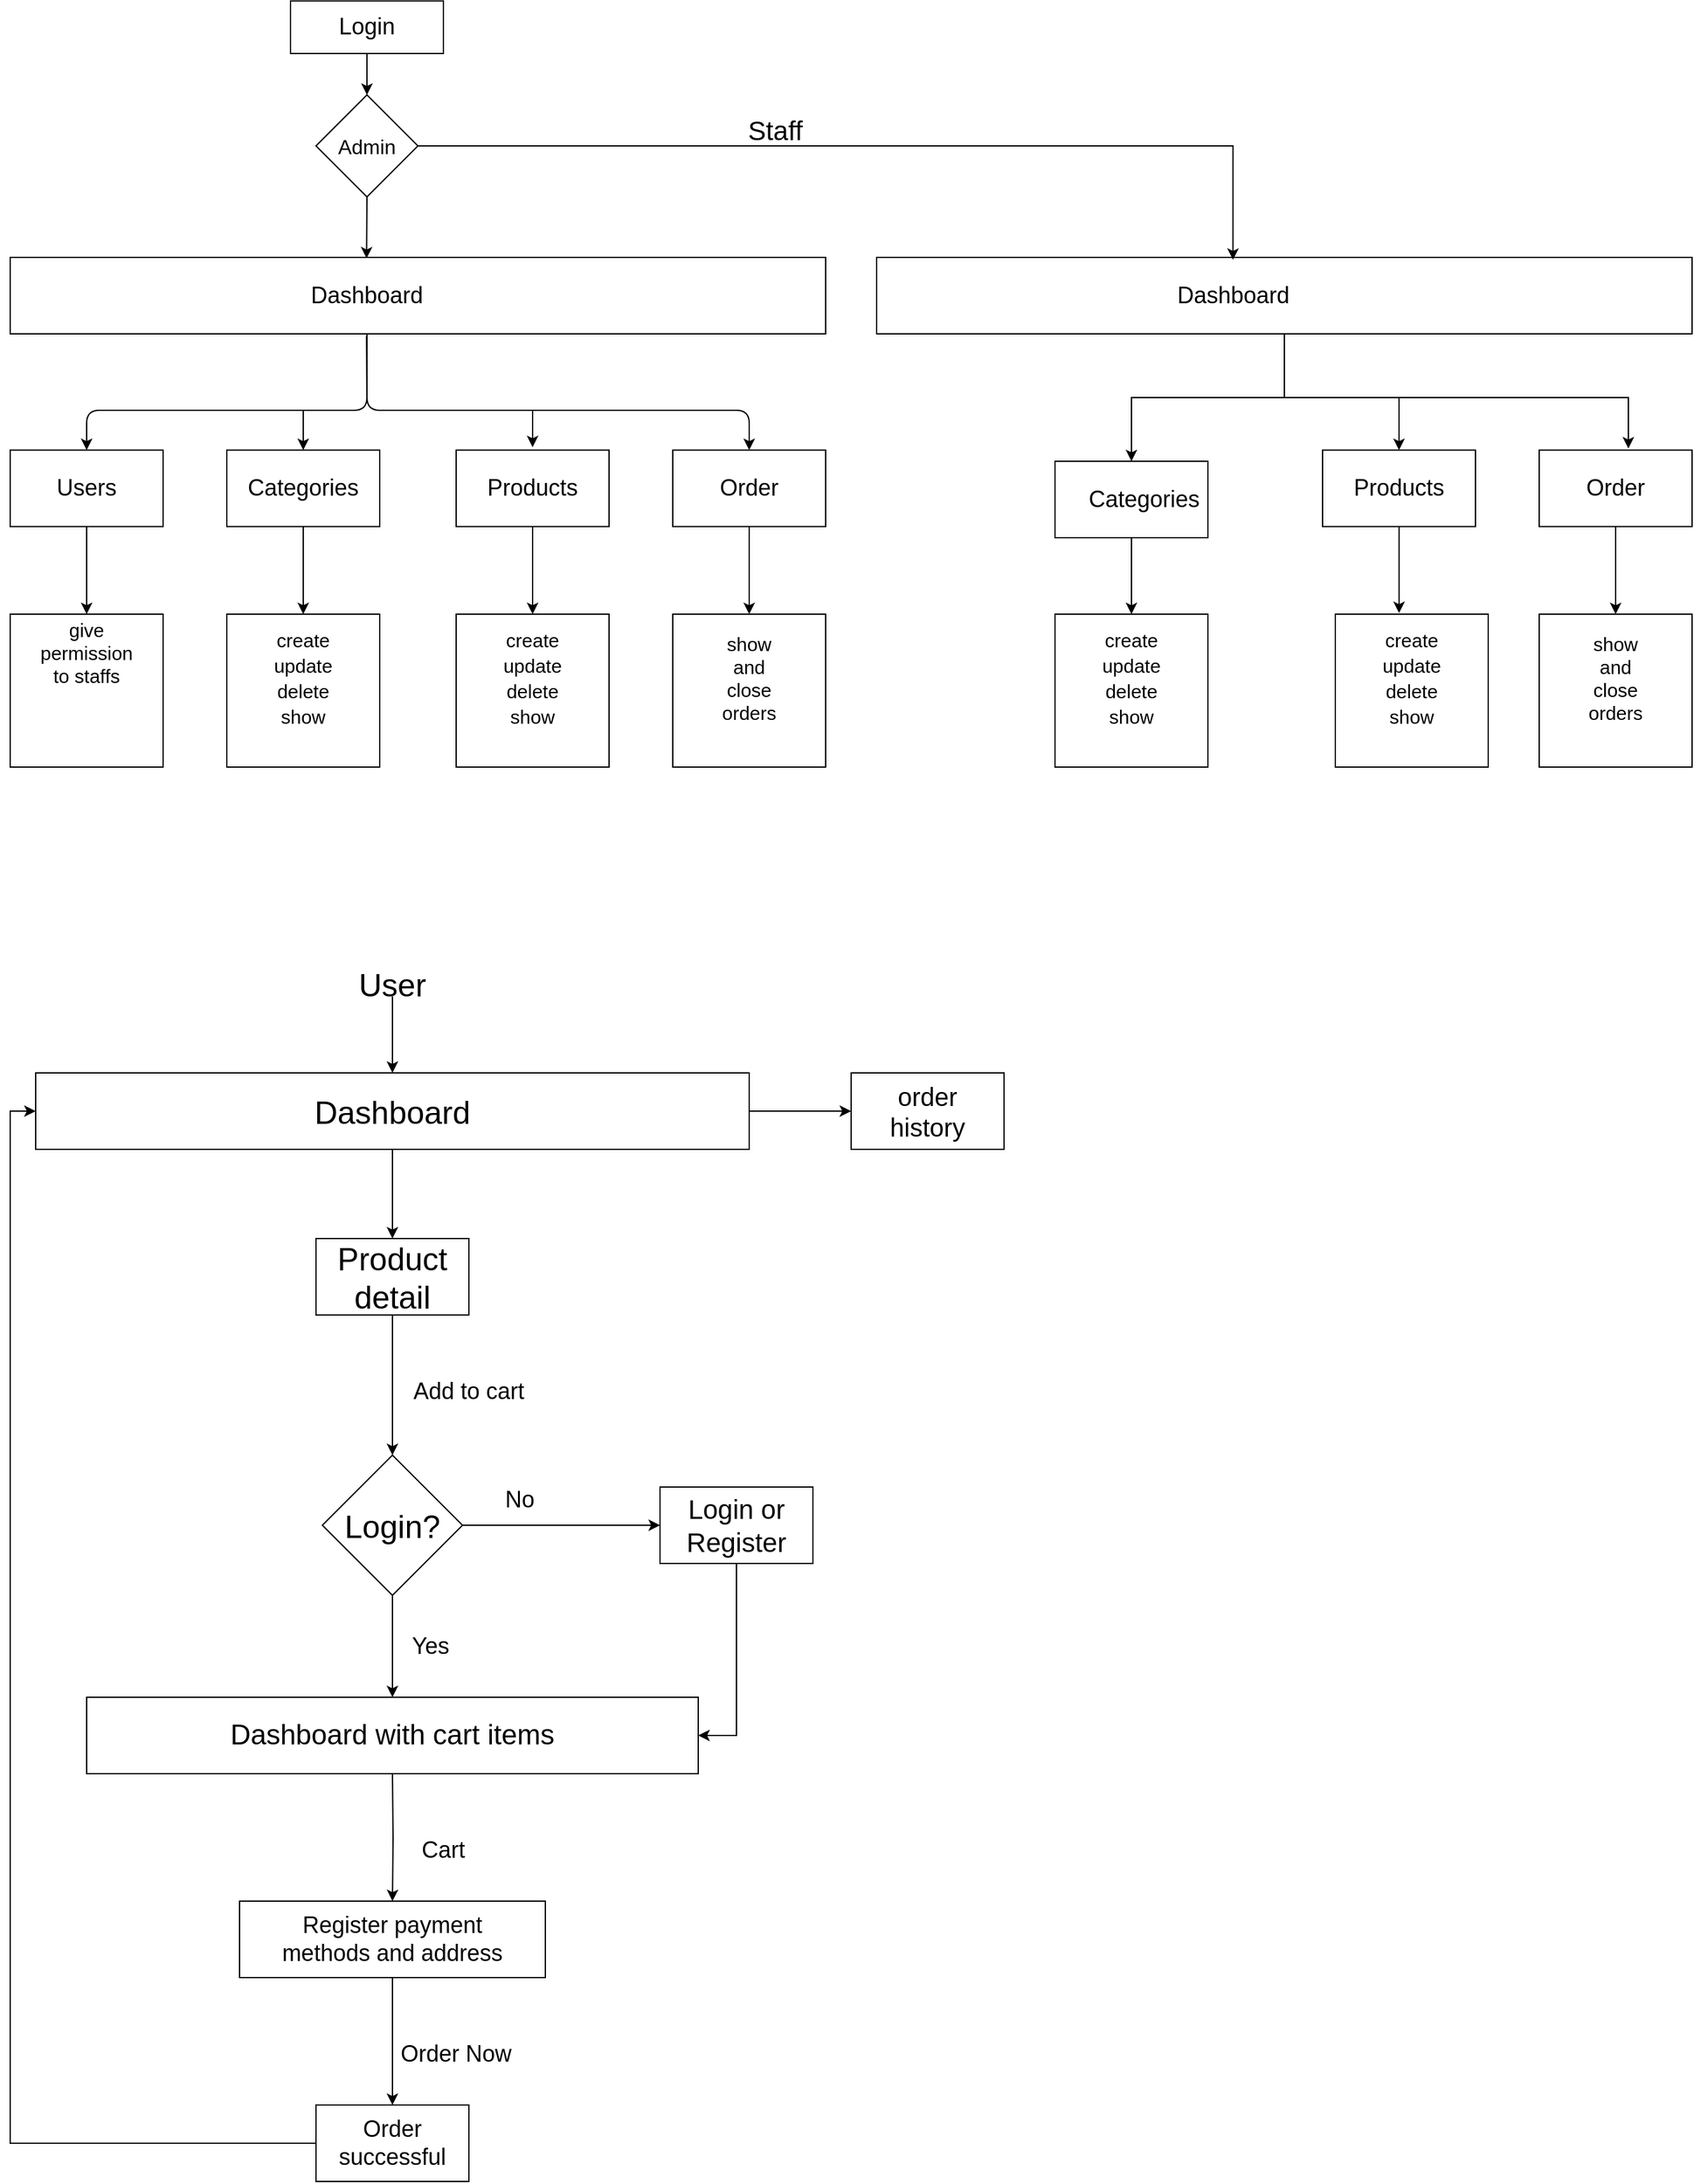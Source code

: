 <mxfile version="14.9.5" type="device"><diagram id="zIMoVV5JrVnFvczDF0hw" name="Page-1"><mxGraphModel dx="2093" dy="1966" grid="1" gridSize="10" guides="1" tooltips="1" connect="1" arrows="1" fold="1" page="1" pageScale="1" pageWidth="850" pageHeight="1100" math="0" shadow="0"><root><mxCell id="0"/><mxCell id="1" parent="0"/><mxCell id="qDnt-OBBXhF6TU4xhtZI-51" value="" style="group" parent="1" vertex="1" connectable="0"><mxGeometry x="1440" y="112.5" width="80" height="80" as="geometry"/></mxCell><mxCell id="qDnt-OBBXhF6TU4xhtZI-42" value="" style="rhombus;whiteSpace=wrap;html=1;" parent="qDnt-OBBXhF6TU4xhtZI-51" vertex="1"><mxGeometry width="80" height="80" as="geometry"/></mxCell><mxCell id="qDnt-OBBXhF6TU4xhtZI-48" value="&lt;font style=&quot;font-size: 16px&quot;&gt;Admin&lt;/font&gt;" style="text;html=1;strokeColor=none;fillColor=none;align=center;verticalAlign=middle;whiteSpace=wrap;rounded=0;" parent="qDnt-OBBXhF6TU4xhtZI-51" vertex="1"><mxGeometry x="20" y="30" width="40" height="20" as="geometry"/></mxCell><mxCell id="qDnt-OBBXhF6TU4xhtZI-54" value="" style="group;container=1;" parent="1" vertex="1" connectable="0"><mxGeometry x="1420" y="38.75" width="120" height="41.25" as="geometry"/></mxCell><mxCell id="qDnt-OBBXhF6TU4xhtZI-40" value="" style="rounded=0;whiteSpace=wrap;html=1;" parent="qDnt-OBBXhF6TU4xhtZI-54" vertex="1"><mxGeometry width="120" height="41.25" as="geometry"/></mxCell><mxCell id="qDnt-OBBXhF6TU4xhtZI-49" value="&lt;font style=&quot;font-size: 18px&quot;&gt;Login&lt;/font&gt;" style="text;html=1;strokeColor=none;fillColor=none;align=center;verticalAlign=middle;whiteSpace=wrap;rounded=0;" parent="qDnt-OBBXhF6TU4xhtZI-54" vertex="1"><mxGeometry x="40" y="10.63" width="40" height="20" as="geometry"/></mxCell><mxCell id="qDnt-OBBXhF6TU4xhtZI-59" value="" style="endArrow=classic;html=1;entryX=0.5;entryY=0;entryDx=0;entryDy=0;exitX=0.5;exitY=1;exitDx=0;exitDy=0;" parent="1" source="qDnt-OBBXhF6TU4xhtZI-40" target="qDnt-OBBXhF6TU4xhtZI-42" edge="1"><mxGeometry width="50" height="50" relative="1" as="geometry"><mxPoint x="1600" y="450" as="sourcePoint"/><mxPoint x="1650" y="400" as="targetPoint"/></mxGeometry></mxCell><mxCell id="qDnt-OBBXhF6TU4xhtZI-60" value="" style="endArrow=classic;html=1;entryX=0.437;entryY=0.013;entryDx=0;entryDy=0;entryPerimeter=0;exitX=0.5;exitY=1;exitDx=0;exitDy=0;" parent="1" source="qDnt-OBBXhF6TU4xhtZI-42" target="qDnt-OBBXhF6TU4xhtZI-43" edge="1"><mxGeometry width="50" height="50" relative="1" as="geometry"><mxPoint x="1600" y="450" as="sourcePoint"/><mxPoint x="1650" y="400" as="targetPoint"/></mxGeometry></mxCell><mxCell id="qDnt-OBBXhF6TU4xhtZI-66" value="" style="group" parent="1" vertex="1" connectable="0"><mxGeometry x="1200" y="240" width="640" height="211.25" as="geometry"/></mxCell><mxCell id="qDnt-OBBXhF6TU4xhtZI-43" value="" style="rounded=0;whiteSpace=wrap;html=1;" parent="qDnt-OBBXhF6TU4xhtZI-66" vertex="1"><mxGeometry width="640" height="60" as="geometry"/></mxCell><mxCell id="qDnt-OBBXhF6TU4xhtZI-44" value="" style="rounded=0;whiteSpace=wrap;html=1;" parent="qDnt-OBBXhF6TU4xhtZI-66" vertex="1"><mxGeometry y="151.25" width="120" height="60" as="geometry"/></mxCell><mxCell id="qDnt-OBBXhF6TU4xhtZI-45" value="" style="rounded=0;whiteSpace=wrap;html=1;" parent="qDnt-OBBXhF6TU4xhtZI-66" vertex="1"><mxGeometry x="170" y="151.25" width="120" height="60" as="geometry"/></mxCell><mxCell id="qDnt-OBBXhF6TU4xhtZI-46" value="" style="rounded=0;whiteSpace=wrap;html=1;" parent="qDnt-OBBXhF6TU4xhtZI-66" vertex="1"><mxGeometry x="350" y="151.25" width="120" height="60" as="geometry"/></mxCell><mxCell id="qDnt-OBBXhF6TU4xhtZI-47" value="" style="rounded=0;whiteSpace=wrap;html=1;" parent="qDnt-OBBXhF6TU4xhtZI-66" vertex="1"><mxGeometry x="520" y="151.25" width="120" height="60" as="geometry"/></mxCell><mxCell id="qDnt-OBBXhF6TU4xhtZI-50" value="&lt;font style=&quot;font-size: 18px&quot;&gt;Dashboard&lt;/font&gt;" style="text;html=1;strokeColor=none;fillColor=none;align=center;verticalAlign=middle;whiteSpace=wrap;rounded=0;" parent="qDnt-OBBXhF6TU4xhtZI-66" vertex="1"><mxGeometry x="260" y="20" width="40" height="20" as="geometry"/></mxCell><mxCell id="qDnt-OBBXhF6TU4xhtZI-55" value="&lt;font style=&quot;font-size: 18px&quot;&gt;Users&lt;/font&gt;" style="text;html=1;strokeColor=none;fillColor=none;align=center;verticalAlign=middle;whiteSpace=wrap;rounded=0;" parent="qDnt-OBBXhF6TU4xhtZI-66" vertex="1"><mxGeometry x="40" y="171.25" width="40" height="20" as="geometry"/></mxCell><mxCell id="qDnt-OBBXhF6TU4xhtZI-56" value="&lt;font style=&quot;font-size: 18px&quot;&gt;Categories&lt;/font&gt;" style="text;html=1;strokeColor=none;fillColor=none;align=center;verticalAlign=middle;whiteSpace=wrap;rounded=0;" parent="qDnt-OBBXhF6TU4xhtZI-66" vertex="1"><mxGeometry x="210" y="171.25" width="40" height="20" as="geometry"/></mxCell><mxCell id="qDnt-OBBXhF6TU4xhtZI-57" value="&lt;font style=&quot;font-size: 18px&quot;&gt;Products&lt;/font&gt;" style="text;html=1;strokeColor=none;fillColor=none;align=center;verticalAlign=middle;whiteSpace=wrap;rounded=0;" parent="qDnt-OBBXhF6TU4xhtZI-66" vertex="1"><mxGeometry x="390" y="171.25" width="40" height="20" as="geometry"/></mxCell><mxCell id="qDnt-OBBXhF6TU4xhtZI-58" value="&lt;font style=&quot;font-size: 18px&quot;&gt;Order&lt;/font&gt;" style="text;html=1;strokeColor=none;fillColor=none;align=center;verticalAlign=middle;whiteSpace=wrap;rounded=0;" parent="qDnt-OBBXhF6TU4xhtZI-66" vertex="1"><mxGeometry x="560" y="171.25" width="40" height="20" as="geometry"/></mxCell><mxCell id="qDnt-OBBXhF6TU4xhtZI-61" value="" style="endArrow=classic;html=1;entryX=0.5;entryY=0;entryDx=0;entryDy=0;exitX=0.437;exitY=1.032;exitDx=0;exitDy=0;exitPerimeter=0;" parent="qDnt-OBBXhF6TU4xhtZI-66" source="qDnt-OBBXhF6TU4xhtZI-43" target="qDnt-OBBXhF6TU4xhtZI-44" edge="1"><mxGeometry width="50" height="50" relative="1" as="geometry"><mxPoint x="60" y="120" as="sourcePoint"/><mxPoint x="140" y="330" as="targetPoint"/><Array as="points"><mxPoint x="280" y="120"/><mxPoint x="60" y="120"/></Array></mxGeometry></mxCell><mxCell id="qDnt-OBBXhF6TU4xhtZI-62" value="" style="endArrow=classic;html=1;entryX=0.5;entryY=0;entryDx=0;entryDy=0;" parent="qDnt-OBBXhF6TU4xhtZI-66" target="qDnt-OBBXhF6TU4xhtZI-47" edge="1"><mxGeometry width="50" height="50" relative="1" as="geometry"><mxPoint x="280" y="60" as="sourcePoint"/><mxPoint x="590" y="100" as="targetPoint"/><Array as="points"><mxPoint x="280" y="120"/><mxPoint x="580" y="120"/></Array></mxGeometry></mxCell><mxCell id="qDnt-OBBXhF6TU4xhtZI-63" value="" style="endArrow=classic;html=1;entryX=0.5;entryY=0;entryDx=0;entryDy=0;" parent="qDnt-OBBXhF6TU4xhtZI-66" target="qDnt-OBBXhF6TU4xhtZI-45" edge="1"><mxGeometry width="50" height="50" relative="1" as="geometry"><mxPoint x="230" y="120" as="sourcePoint"/><mxPoint x="450" y="160" as="targetPoint"/></mxGeometry></mxCell><mxCell id="qDnt-OBBXhF6TU4xhtZI-64" value="" style="endArrow=classic;html=1;" parent="qDnt-OBBXhF6TU4xhtZI-66" edge="1"><mxGeometry width="50" height="50" relative="1" as="geometry"><mxPoint x="410" y="120" as="sourcePoint"/><mxPoint x="410" y="149" as="targetPoint"/></mxGeometry></mxCell><mxCell id="qDnt-OBBXhF6TU4xhtZI-67" value="" style="group" parent="1" vertex="1" connectable="0"><mxGeometry x="1880" y="240" width="640" height="211.25" as="geometry"/></mxCell><mxCell id="qDnt-OBBXhF6TU4xhtZI-89" style="edgeStyle=orthogonalEdgeStyle;rounded=0;orthogonalLoop=1;jettySize=auto;html=1;entryX=0.5;entryY=0;entryDx=0;entryDy=0;" parent="qDnt-OBBXhF6TU4xhtZI-67" source="qDnt-OBBXhF6TU4xhtZI-68" target="qDnt-OBBXhF6TU4xhtZI-71" edge="1"><mxGeometry relative="1" as="geometry"><Array as="points"><mxPoint x="320" y="110"/><mxPoint x="410" y="110"/></Array></mxGeometry></mxCell><mxCell id="qDnt-OBBXhF6TU4xhtZI-68" value="" style="rounded=0;whiteSpace=wrap;html=1;" parent="qDnt-OBBXhF6TU4xhtZI-67" vertex="1"><mxGeometry width="640" height="60" as="geometry"/></mxCell><mxCell id="qDnt-OBBXhF6TU4xhtZI-70" value="" style="rounded=0;whiteSpace=wrap;html=1;" parent="qDnt-OBBXhF6TU4xhtZI-67" vertex="1"><mxGeometry x="140" y="160" width="120" height="60" as="geometry"/></mxCell><mxCell id="qDnt-OBBXhF6TU4xhtZI-71" value="" style="rounded=0;whiteSpace=wrap;html=1;" parent="qDnt-OBBXhF6TU4xhtZI-67" vertex="1"><mxGeometry x="350" y="151.25" width="120" height="60" as="geometry"/></mxCell><mxCell id="qDnt-OBBXhF6TU4xhtZI-72" value="" style="rounded=0;whiteSpace=wrap;html=1;" parent="qDnt-OBBXhF6TU4xhtZI-67" vertex="1"><mxGeometry x="520" y="151.25" width="120" height="60" as="geometry"/></mxCell><mxCell id="qDnt-OBBXhF6TU4xhtZI-73" value="&lt;font style=&quot;font-size: 18px&quot;&gt;Dashboard&lt;/font&gt;" style="text;html=1;strokeColor=none;fillColor=none;align=center;verticalAlign=middle;whiteSpace=wrap;rounded=0;" parent="qDnt-OBBXhF6TU4xhtZI-67" vertex="1"><mxGeometry x="260" y="20" width="40" height="20" as="geometry"/></mxCell><mxCell id="qDnt-OBBXhF6TU4xhtZI-75" value="&lt;font style=&quot;font-size: 18px&quot;&gt;Categories&lt;/font&gt;" style="text;html=1;strokeColor=none;fillColor=none;align=center;verticalAlign=middle;whiteSpace=wrap;rounded=0;" parent="qDnt-OBBXhF6TU4xhtZI-67" vertex="1"><mxGeometry x="190" y="180" width="40" height="20" as="geometry"/></mxCell><mxCell id="qDnt-OBBXhF6TU4xhtZI-76" value="&lt;font style=&quot;font-size: 18px&quot;&gt;Products&lt;/font&gt;" style="text;html=1;strokeColor=none;fillColor=none;align=center;verticalAlign=middle;whiteSpace=wrap;rounded=0;" parent="qDnt-OBBXhF6TU4xhtZI-67" vertex="1"><mxGeometry x="390" y="171.25" width="40" height="20" as="geometry"/></mxCell><mxCell id="qDnt-OBBXhF6TU4xhtZI-77" value="&lt;font style=&quot;font-size: 18px&quot;&gt;Order&lt;/font&gt;" style="text;html=1;strokeColor=none;fillColor=none;align=center;verticalAlign=middle;whiteSpace=wrap;rounded=0;" parent="qDnt-OBBXhF6TU4xhtZI-67" vertex="1"><mxGeometry x="560" y="171.25" width="40" height="20" as="geometry"/></mxCell><mxCell id="qDnt-OBBXhF6TU4xhtZI-87" style="edgeStyle=orthogonalEdgeStyle;rounded=0;orthogonalLoop=1;jettySize=auto;html=1;" parent="qDnt-OBBXhF6TU4xhtZI-67" source="qDnt-OBBXhF6TU4xhtZI-68" target="qDnt-OBBXhF6TU4xhtZI-70" edge="1"><mxGeometry relative="1" as="geometry"><mxPoint x="60" y="150" as="targetPoint"/><Array as="points"><mxPoint x="320" y="110"/><mxPoint x="200" y="110"/></Array></mxGeometry></mxCell><mxCell id="qDnt-OBBXhF6TU4xhtZI-82" style="edgeStyle=orthogonalEdgeStyle;rounded=0;orthogonalLoop=1;jettySize=auto;html=1;entryX=0.437;entryY=0.032;entryDx=0;entryDy=0;entryPerimeter=0;" parent="1" source="qDnt-OBBXhF6TU4xhtZI-42" target="qDnt-OBBXhF6TU4xhtZI-68" edge="1"><mxGeometry relative="1" as="geometry"><mxPoint x="2220" y="152.5" as="targetPoint"/></mxGeometry></mxCell><mxCell id="qDnt-OBBXhF6TU4xhtZI-88" style="edgeStyle=orthogonalEdgeStyle;rounded=0;orthogonalLoop=1;jettySize=auto;html=1;" parent="1" source="qDnt-OBBXhF6TU4xhtZI-68" edge="1"><mxGeometry relative="1" as="geometry"><mxPoint x="2470" y="390" as="targetPoint"/><Array as="points"><mxPoint x="2200" y="350"/><mxPoint x="2470" y="350"/></Array></mxGeometry></mxCell><mxCell id="qDnt-OBBXhF6TU4xhtZI-91" value="&lt;font style=&quot;font-size: 21px&quot;&gt;Staff&lt;/font&gt;" style="text;html=1;align=center;verticalAlign=middle;resizable=0;points=[];autosize=1;strokeColor=none;" parent="1" vertex="1"><mxGeometry x="1770" y="130" width="60" height="20" as="geometry"/></mxCell><mxCell id="qDnt-OBBXhF6TU4xhtZI-113" value="" style="group" parent="1" vertex="1" connectable="0"><mxGeometry x="1370" y="520" width="120" height="120" as="geometry"/></mxCell><mxCell id="qDnt-OBBXhF6TU4xhtZI-108" value="" style="whiteSpace=wrap;html=1;aspect=fixed;" parent="qDnt-OBBXhF6TU4xhtZI-113" vertex="1"><mxGeometry width="120" height="120" as="geometry"/></mxCell><mxCell id="qDnt-OBBXhF6TU4xhtZI-109" value="&lt;font style=&quot;font-size: 15px&quot;&gt;create&lt;/font&gt;" style="text;html=1;strokeColor=none;fillColor=none;align=center;verticalAlign=middle;whiteSpace=wrap;rounded=0;" parent="qDnt-OBBXhF6TU4xhtZI-113" vertex="1"><mxGeometry x="40" y="10" width="40" height="20" as="geometry"/></mxCell><mxCell id="qDnt-OBBXhF6TU4xhtZI-110" value="&lt;font style=&quot;font-size: 15px&quot;&gt;update&lt;/font&gt;" style="text;html=1;strokeColor=none;fillColor=none;align=center;verticalAlign=middle;whiteSpace=wrap;rounded=0;" parent="qDnt-OBBXhF6TU4xhtZI-113" vertex="1"><mxGeometry x="40" y="30" width="40" height="20" as="geometry"/></mxCell><mxCell id="qDnt-OBBXhF6TU4xhtZI-111" value="&lt;font style=&quot;font-size: 15px&quot;&gt;delete&lt;/font&gt;" style="text;html=1;strokeColor=none;fillColor=none;align=center;verticalAlign=middle;whiteSpace=wrap;rounded=0;" parent="qDnt-OBBXhF6TU4xhtZI-113" vertex="1"><mxGeometry x="40" y="50" width="40" height="20" as="geometry"/></mxCell><mxCell id="qDnt-OBBXhF6TU4xhtZI-112" value="&lt;font style=&quot;font-size: 15px&quot;&gt;show&lt;/font&gt;" style="text;html=1;strokeColor=none;fillColor=none;align=center;verticalAlign=middle;whiteSpace=wrap;rounded=0;" parent="qDnt-OBBXhF6TU4xhtZI-113" vertex="1"><mxGeometry x="40" y="70" width="40" height="20" as="geometry"/></mxCell><mxCell id="qDnt-OBBXhF6TU4xhtZI-114" value="" style="group" parent="1" vertex="1" connectable="0"><mxGeometry x="1550" y="520" width="120" height="120" as="geometry"/></mxCell><mxCell id="qDnt-OBBXhF6TU4xhtZI-115" value="" style="whiteSpace=wrap;html=1;aspect=fixed;" parent="qDnt-OBBXhF6TU4xhtZI-114" vertex="1"><mxGeometry width="120" height="120" as="geometry"/></mxCell><mxCell id="qDnt-OBBXhF6TU4xhtZI-116" value="&lt;font style=&quot;font-size: 15px&quot;&gt;create&lt;/font&gt;" style="text;html=1;strokeColor=none;fillColor=none;align=center;verticalAlign=middle;whiteSpace=wrap;rounded=0;" parent="qDnt-OBBXhF6TU4xhtZI-114" vertex="1"><mxGeometry x="40" y="10" width="40" height="20" as="geometry"/></mxCell><mxCell id="qDnt-OBBXhF6TU4xhtZI-117" value="&lt;font style=&quot;font-size: 15px&quot;&gt;update&lt;/font&gt;" style="text;html=1;strokeColor=none;fillColor=none;align=center;verticalAlign=middle;whiteSpace=wrap;rounded=0;" parent="qDnt-OBBXhF6TU4xhtZI-114" vertex="1"><mxGeometry x="40" y="30" width="40" height="20" as="geometry"/></mxCell><mxCell id="qDnt-OBBXhF6TU4xhtZI-118" value="&lt;font style=&quot;font-size: 15px&quot;&gt;delete&lt;/font&gt;" style="text;html=1;strokeColor=none;fillColor=none;align=center;verticalAlign=middle;whiteSpace=wrap;rounded=0;" parent="qDnt-OBBXhF6TU4xhtZI-114" vertex="1"><mxGeometry x="40" y="50" width="40" height="20" as="geometry"/></mxCell><mxCell id="qDnt-OBBXhF6TU4xhtZI-119" value="&lt;font style=&quot;font-size: 15px&quot;&gt;show&lt;/font&gt;" style="text;html=1;strokeColor=none;fillColor=none;align=center;verticalAlign=middle;whiteSpace=wrap;rounded=0;" parent="qDnt-OBBXhF6TU4xhtZI-114" vertex="1"><mxGeometry x="40" y="70" width="40" height="20" as="geometry"/></mxCell><mxCell id="qDnt-OBBXhF6TU4xhtZI-120" value="" style="group" parent="1" vertex="1" connectable="0"><mxGeometry x="2240" y="520" width="120" height="120" as="geometry"/></mxCell><mxCell id="qDnt-OBBXhF6TU4xhtZI-121" value="" style="whiteSpace=wrap;html=1;aspect=fixed;" parent="qDnt-OBBXhF6TU4xhtZI-120" vertex="1"><mxGeometry width="120" height="120" as="geometry"/></mxCell><mxCell id="qDnt-OBBXhF6TU4xhtZI-122" value="&lt;font style=&quot;font-size: 15px&quot;&gt;create&lt;/font&gt;" style="text;html=1;strokeColor=none;fillColor=none;align=center;verticalAlign=middle;whiteSpace=wrap;rounded=0;" parent="qDnt-OBBXhF6TU4xhtZI-120" vertex="1"><mxGeometry x="40" y="10" width="40" height="20" as="geometry"/></mxCell><mxCell id="qDnt-OBBXhF6TU4xhtZI-123" value="&lt;font style=&quot;font-size: 15px&quot;&gt;update&lt;/font&gt;" style="text;html=1;strokeColor=none;fillColor=none;align=center;verticalAlign=middle;whiteSpace=wrap;rounded=0;" parent="qDnt-OBBXhF6TU4xhtZI-120" vertex="1"><mxGeometry x="40" y="30" width="40" height="20" as="geometry"/></mxCell><mxCell id="qDnt-OBBXhF6TU4xhtZI-124" value="&lt;font style=&quot;font-size: 15px&quot;&gt;delete&lt;/font&gt;" style="text;html=1;strokeColor=none;fillColor=none;align=center;verticalAlign=middle;whiteSpace=wrap;rounded=0;" parent="qDnt-OBBXhF6TU4xhtZI-120" vertex="1"><mxGeometry x="40" y="50" width="40" height="20" as="geometry"/></mxCell><mxCell id="qDnt-OBBXhF6TU4xhtZI-125" value="&lt;font style=&quot;font-size: 15px&quot;&gt;show&lt;/font&gt;" style="text;html=1;strokeColor=none;fillColor=none;align=center;verticalAlign=middle;whiteSpace=wrap;rounded=0;" parent="qDnt-OBBXhF6TU4xhtZI-120" vertex="1"><mxGeometry x="40" y="70" width="40" height="20" as="geometry"/></mxCell><mxCell id="qDnt-OBBXhF6TU4xhtZI-126" value="" style="group" parent="1" vertex="1" connectable="0"><mxGeometry x="2020" y="520" width="120" height="120" as="geometry"/></mxCell><mxCell id="qDnt-OBBXhF6TU4xhtZI-127" value="" style="whiteSpace=wrap;html=1;aspect=fixed;" parent="qDnt-OBBXhF6TU4xhtZI-126" vertex="1"><mxGeometry width="120" height="120" as="geometry"/></mxCell><mxCell id="qDnt-OBBXhF6TU4xhtZI-128" value="&lt;font style=&quot;font-size: 15px&quot;&gt;create&lt;/font&gt;" style="text;html=1;strokeColor=none;fillColor=none;align=center;verticalAlign=middle;whiteSpace=wrap;rounded=0;" parent="qDnt-OBBXhF6TU4xhtZI-126" vertex="1"><mxGeometry x="40" y="10" width="40" height="20" as="geometry"/></mxCell><mxCell id="qDnt-OBBXhF6TU4xhtZI-129" value="&lt;font style=&quot;font-size: 15px&quot;&gt;update&lt;/font&gt;" style="text;html=1;strokeColor=none;fillColor=none;align=center;verticalAlign=middle;whiteSpace=wrap;rounded=0;" parent="qDnt-OBBXhF6TU4xhtZI-126" vertex="1"><mxGeometry x="40" y="30" width="40" height="20" as="geometry"/></mxCell><mxCell id="qDnt-OBBXhF6TU4xhtZI-130" value="&lt;font style=&quot;font-size: 15px&quot;&gt;delete&lt;/font&gt;" style="text;html=1;strokeColor=none;fillColor=none;align=center;verticalAlign=middle;whiteSpace=wrap;rounded=0;" parent="qDnt-OBBXhF6TU4xhtZI-126" vertex="1"><mxGeometry x="40" y="50" width="40" height="20" as="geometry"/></mxCell><mxCell id="qDnt-OBBXhF6TU4xhtZI-131" value="&lt;font style=&quot;font-size: 15px&quot;&gt;show&lt;/font&gt;" style="text;html=1;strokeColor=none;fillColor=none;align=center;verticalAlign=middle;whiteSpace=wrap;rounded=0;" parent="qDnt-OBBXhF6TU4xhtZI-126" vertex="1"><mxGeometry x="40" y="70" width="40" height="20" as="geometry"/></mxCell><mxCell id="qDnt-OBBXhF6TU4xhtZI-133" style="edgeStyle=orthogonalEdgeStyle;rounded=0;orthogonalLoop=1;jettySize=auto;html=1;entryX=0.417;entryY=-0.007;entryDx=0;entryDy=0;entryPerimeter=0;" parent="1" source="qDnt-OBBXhF6TU4xhtZI-71" target="qDnt-OBBXhF6TU4xhtZI-121" edge="1"><mxGeometry relative="1" as="geometry"/></mxCell><mxCell id="qDnt-OBBXhF6TU4xhtZI-134" style="edgeStyle=orthogonalEdgeStyle;rounded=0;orthogonalLoop=1;jettySize=auto;html=1;entryX=0.5;entryY=0;entryDx=0;entryDy=0;" parent="1" source="qDnt-OBBXhF6TU4xhtZI-70" target="qDnt-OBBXhF6TU4xhtZI-127" edge="1"><mxGeometry relative="1" as="geometry"/></mxCell><mxCell id="qDnt-OBBXhF6TU4xhtZI-135" style="edgeStyle=orthogonalEdgeStyle;rounded=0;orthogonalLoop=1;jettySize=auto;html=1;entryX=0.5;entryY=0;entryDx=0;entryDy=0;" parent="1" source="qDnt-OBBXhF6TU4xhtZI-46" target="qDnt-OBBXhF6TU4xhtZI-115" edge="1"><mxGeometry relative="1" as="geometry"/></mxCell><mxCell id="qDnt-OBBXhF6TU4xhtZI-136" style="edgeStyle=orthogonalEdgeStyle;rounded=0;orthogonalLoop=1;jettySize=auto;html=1;entryX=0.5;entryY=0;entryDx=0;entryDy=0;exitX=0.5;exitY=1;exitDx=0;exitDy=0;" parent="1" source="qDnt-OBBXhF6TU4xhtZI-45" target="qDnt-OBBXhF6TU4xhtZI-108" edge="1"><mxGeometry relative="1" as="geometry"><mxPoint x="1430" y="460" as="sourcePoint"/></mxGeometry></mxCell><mxCell id="qDnt-OBBXhF6TU4xhtZI-137" value="" style="group" parent="1" vertex="1" connectable="0"><mxGeometry x="1200" y="520" width="120" height="120" as="geometry"/></mxCell><mxCell id="qDnt-OBBXhF6TU4xhtZI-138" value="" style="whiteSpace=wrap;html=1;aspect=fixed;" parent="qDnt-OBBXhF6TU4xhtZI-137" vertex="1"><mxGeometry width="120" height="120" as="geometry"/></mxCell><mxCell id="qDnt-OBBXhF6TU4xhtZI-139" value="&lt;font style=&quot;font-size: 15px&quot;&gt;give permission to staffs&lt;/font&gt;" style="text;html=1;strokeColor=none;fillColor=none;align=center;verticalAlign=middle;whiteSpace=wrap;rounded=0;" parent="qDnt-OBBXhF6TU4xhtZI-137" vertex="1"><mxGeometry x="40" y="20" width="40" height="20" as="geometry"/></mxCell><mxCell id="qDnt-OBBXhF6TU4xhtZI-147" style="edgeStyle=orthogonalEdgeStyle;rounded=0;orthogonalLoop=1;jettySize=auto;html=1;entryX=0.5;entryY=0;entryDx=0;entryDy=0;" parent="1" source="qDnt-OBBXhF6TU4xhtZI-44" target="qDnt-OBBXhF6TU4xhtZI-138" edge="1"><mxGeometry relative="1" as="geometry"/></mxCell><mxCell id="GwXpqICIItUmTcn33izm-18" value="" style="group" parent="1" vertex="1" connectable="0"><mxGeometry x="1720" y="520" width="120" height="120" as="geometry"/></mxCell><mxCell id="GwXpqICIItUmTcn33izm-19" value="" style="whiteSpace=wrap;html=1;aspect=fixed;" parent="GwXpqICIItUmTcn33izm-18" vertex="1"><mxGeometry width="120" height="120" as="geometry"/></mxCell><mxCell id="GwXpqICIItUmTcn33izm-20" value="&lt;font style=&quot;font-size: 15px&quot;&gt;show and close orders&lt;/font&gt;" style="text;html=1;strokeColor=none;fillColor=none;align=center;verticalAlign=middle;whiteSpace=wrap;rounded=0;" parent="GwXpqICIItUmTcn33izm-18" vertex="1"><mxGeometry x="40" y="40" width="40" height="20" as="geometry"/></mxCell><mxCell id="GwXpqICIItUmTcn33izm-24" style="edgeStyle=orthogonalEdgeStyle;rounded=0;orthogonalLoop=1;jettySize=auto;html=1;exitX=0.5;exitY=1;exitDx=0;exitDy=0;" parent="1" source="qDnt-OBBXhF6TU4xhtZI-47" edge="1"><mxGeometry relative="1" as="geometry"><mxPoint x="1780" y="460" as="sourcePoint"/><mxPoint x="1780" y="520" as="targetPoint"/><Array as="points"/></mxGeometry></mxCell><mxCell id="GwXpqICIItUmTcn33izm-25" value="" style="group" parent="1" vertex="1" connectable="0"><mxGeometry x="2400" y="520" width="120" height="120" as="geometry"/></mxCell><mxCell id="GwXpqICIItUmTcn33izm-26" value="" style="whiteSpace=wrap;html=1;aspect=fixed;" parent="GwXpqICIItUmTcn33izm-25" vertex="1"><mxGeometry width="120" height="120" as="geometry"/></mxCell><mxCell id="GwXpqICIItUmTcn33izm-27" value="&lt;font style=&quot;font-size: 15px&quot;&gt;show and close orders&lt;/font&gt;" style="text;html=1;strokeColor=none;fillColor=none;align=center;verticalAlign=middle;whiteSpace=wrap;rounded=0;" parent="GwXpqICIItUmTcn33izm-25" vertex="1"><mxGeometry x="40" y="40" width="40" height="20" as="geometry"/></mxCell><mxCell id="GwXpqICIItUmTcn33izm-28" style="edgeStyle=orthogonalEdgeStyle;rounded=0;orthogonalLoop=1;jettySize=auto;html=1;" parent="1" source="qDnt-OBBXhF6TU4xhtZI-72" edge="1"><mxGeometry relative="1" as="geometry"><mxPoint x="2460" y="520" as="targetPoint"/></mxGeometry></mxCell><mxCell id="GwXpqICIItUmTcn33izm-72" value="" style="group" parent="1" vertex="1" connectable="0"><mxGeometry x="1200" y="800" width="780" height="950" as="geometry"/></mxCell><mxCell id="GwXpqICIItUmTcn33izm-31" value="" style="rounded=0;whiteSpace=wrap;html=1;" parent="GwXpqICIItUmTcn33izm-72" vertex="1"><mxGeometry x="20" y="80" width="560" height="60" as="geometry"/></mxCell><mxCell id="GwXpqICIItUmTcn33izm-32" value="" style="rounded=0;whiteSpace=wrap;html=1;" parent="GwXpqICIItUmTcn33izm-72" vertex="1"><mxGeometry x="240" y="210" width="120" height="60" as="geometry"/></mxCell><mxCell id="GwXpqICIItUmTcn33izm-64" style="edgeStyle=orthogonalEdgeStyle;rounded=0;orthogonalLoop=1;jettySize=auto;html=1;entryX=0.5;entryY=0;entryDx=0;entryDy=0;" parent="GwXpqICIItUmTcn33izm-72" source="GwXpqICIItUmTcn33izm-31" target="GwXpqICIItUmTcn33izm-32" edge="1"><mxGeometry relative="1" as="geometry"/></mxCell><mxCell id="GwXpqICIItUmTcn33izm-35" value="" style="rhombus;whiteSpace=wrap;html=1;" parent="GwXpqICIItUmTcn33izm-72" vertex="1"><mxGeometry x="245" y="380" width="110" height="110" as="geometry"/></mxCell><mxCell id="GwXpqICIItUmTcn33izm-37" value="" style="rounded=0;whiteSpace=wrap;html=1;" parent="GwXpqICIItUmTcn33izm-72" vertex="1"><mxGeometry x="60" y="570" width="480" height="60" as="geometry"/></mxCell><mxCell id="GwXpqICIItUmTcn33izm-47" style="edgeStyle=orthogonalEdgeStyle;rounded=0;orthogonalLoop=1;jettySize=auto;html=1;entryX=0.5;entryY=0;entryDx=0;entryDy=0;" parent="GwXpqICIItUmTcn33izm-72" source="GwXpqICIItUmTcn33izm-35" target="GwXpqICIItUmTcn33izm-37" edge="1"><mxGeometry relative="1" as="geometry"/></mxCell><mxCell id="GwXpqICIItUmTcn33izm-38" value="" style="rounded=0;whiteSpace=wrap;html=1;" parent="GwXpqICIItUmTcn33izm-72" vertex="1"><mxGeometry x="510" y="405" width="120" height="60" as="geometry"/></mxCell><mxCell id="GwXpqICIItUmTcn33izm-63" style="edgeStyle=orthogonalEdgeStyle;rounded=0;orthogonalLoop=1;jettySize=auto;html=1;entryX=0.5;entryY=0;entryDx=0;entryDy=0;" parent="GwXpqICIItUmTcn33izm-72" source="GwXpqICIItUmTcn33izm-39" target="GwXpqICIItUmTcn33izm-31" edge="1"><mxGeometry relative="1" as="geometry"/></mxCell><mxCell id="GwXpqICIItUmTcn33izm-39" value="&lt;font style=&quot;font-size: 25px&quot;&gt;User&lt;/font&gt;" style="text;html=1;strokeColor=none;fillColor=none;align=center;verticalAlign=middle;whiteSpace=wrap;rounded=0;" parent="GwXpqICIItUmTcn33izm-72" vertex="1"><mxGeometry x="280" width="40" height="20" as="geometry"/></mxCell><mxCell id="GwXpqICIItUmTcn33izm-40" value="" style="rounded=0;whiteSpace=wrap;html=1;" parent="GwXpqICIItUmTcn33izm-72" vertex="1"><mxGeometry x="180" y="730" width="240" height="60" as="geometry"/></mxCell><mxCell id="GwXpqICIItUmTcn33izm-65" style="edgeStyle=orthogonalEdgeStyle;rounded=0;orthogonalLoop=1;jettySize=auto;html=1;entryX=0;entryY=0.5;entryDx=0;entryDy=0;" parent="GwXpqICIItUmTcn33izm-72" source="GwXpqICIItUmTcn33izm-41" target="GwXpqICIItUmTcn33izm-31" edge="1"><mxGeometry relative="1" as="geometry"><Array as="points"><mxPoint y="920"/><mxPoint y="110"/></Array></mxGeometry></mxCell><mxCell id="GwXpqICIItUmTcn33izm-41" value="" style="rounded=0;whiteSpace=wrap;html=1;" parent="GwXpqICIItUmTcn33izm-72" vertex="1"><mxGeometry x="240" y="890" width="120" height="60" as="geometry"/></mxCell><mxCell id="GwXpqICIItUmTcn33izm-42" value="&lt;font style=&quot;font-size: 25px&quot;&gt;Dashboard&lt;/font&gt;" style="text;html=1;strokeColor=none;fillColor=none;align=center;verticalAlign=middle;whiteSpace=wrap;rounded=0;" parent="GwXpqICIItUmTcn33izm-72" vertex="1"><mxGeometry x="280" y="100" width="40" height="20" as="geometry"/></mxCell><mxCell id="GwXpqICIItUmTcn33izm-48" style="edgeStyle=orthogonalEdgeStyle;rounded=0;orthogonalLoop=1;jettySize=auto;html=1;entryX=0.5;entryY=0;entryDx=0;entryDy=0;exitX=0.5;exitY=1;exitDx=0;exitDy=0;" parent="GwXpqICIItUmTcn33izm-72" source="GwXpqICIItUmTcn33izm-32" target="GwXpqICIItUmTcn33izm-35" edge="1"><mxGeometry relative="1" as="geometry"><mxPoint x="300" y="280" as="sourcePoint"/></mxGeometry></mxCell><mxCell id="GwXpqICIItUmTcn33izm-43" value="&lt;font style=&quot;font-size: 25px&quot;&gt;Product detail&lt;/font&gt;" style="text;html=1;strokeColor=none;fillColor=none;align=center;verticalAlign=middle;whiteSpace=wrap;rounded=0;" parent="GwXpqICIItUmTcn33izm-72" vertex="1"><mxGeometry x="280" y="230" width="40" height="20" as="geometry"/></mxCell><mxCell id="GwXpqICIItUmTcn33izm-58" style="edgeStyle=orthogonalEdgeStyle;rounded=0;orthogonalLoop=1;jettySize=auto;html=1;exitX=0.5;exitY=1;exitDx=0;exitDy=0;entryX=0.5;entryY=0;entryDx=0;entryDy=0;" parent="GwXpqICIItUmTcn33izm-72" source="GwXpqICIItUmTcn33izm-40" target="GwXpqICIItUmTcn33izm-41" edge="1"><mxGeometry relative="1" as="geometry"/></mxCell><mxCell id="GwXpqICIItUmTcn33izm-46" style="edgeStyle=orthogonalEdgeStyle;rounded=0;orthogonalLoop=1;jettySize=auto;html=1;entryX=0;entryY=0.5;entryDx=0;entryDy=0;exitX=1;exitY=0.5;exitDx=0;exitDy=0;" parent="GwXpqICIItUmTcn33izm-72" source="GwXpqICIItUmTcn33izm-35" target="GwXpqICIItUmTcn33izm-38" edge="1"><mxGeometry relative="1" as="geometry"><mxPoint x="360" y="370" as="sourcePoint"/></mxGeometry></mxCell><mxCell id="GwXpqICIItUmTcn33izm-44" value="&lt;font style=&quot;font-size: 25px&quot;&gt;Login?&lt;/font&gt;" style="text;html=1;strokeColor=none;fillColor=none;align=center;verticalAlign=middle;whiteSpace=wrap;rounded=0;" parent="GwXpqICIItUmTcn33izm-72" vertex="1"><mxGeometry x="280" y="425" width="40" height="20" as="geometry"/></mxCell><mxCell id="GwXpqICIItUmTcn33izm-55" style="edgeStyle=orthogonalEdgeStyle;rounded=0;orthogonalLoop=1;jettySize=auto;html=1;entryX=1;entryY=0.5;entryDx=0;entryDy=0;exitX=0.5;exitY=1;exitDx=0;exitDy=0;" parent="GwXpqICIItUmTcn33izm-72" source="GwXpqICIItUmTcn33izm-38" target="GwXpqICIItUmTcn33izm-37" edge="1"><mxGeometry relative="1" as="geometry"><mxPoint x="520" y="470" as="sourcePoint"/></mxGeometry></mxCell><mxCell id="GwXpqICIItUmTcn33izm-49" value="&lt;font style=&quot;font-size: 21px&quot;&gt;Login or Register&lt;/font&gt;" style="text;html=1;strokeColor=none;fillColor=none;align=center;verticalAlign=middle;whiteSpace=wrap;rounded=0;" parent="GwXpqICIItUmTcn33izm-72" vertex="1"><mxGeometry x="550" y="425" width="40" height="20" as="geometry"/></mxCell><mxCell id="GwXpqICIItUmTcn33izm-50" value="&lt;font style=&quot;font-size: 18px&quot;&gt;Add to cart&lt;/font&gt;" style="text;html=1;strokeColor=none;fillColor=none;align=center;verticalAlign=middle;whiteSpace=wrap;rounded=0;" parent="GwXpqICIItUmTcn33izm-72" vertex="1"><mxGeometry x="300" y="320" width="120" height="20" as="geometry"/></mxCell><mxCell id="GwXpqICIItUmTcn33izm-56" style="edgeStyle=orthogonalEdgeStyle;rounded=0;orthogonalLoop=1;jettySize=auto;html=1;entryX=0.5;entryY=0;entryDx=0;entryDy=0;" parent="GwXpqICIItUmTcn33izm-72" target="GwXpqICIItUmTcn33izm-40" edge="1"><mxGeometry relative="1" as="geometry"><mxPoint x="300" y="630" as="sourcePoint"/></mxGeometry></mxCell><mxCell id="GwXpqICIItUmTcn33izm-54" value="&lt;font style=&quot;font-size: 22px&quot;&gt;Dashboard with cart items&lt;/font&gt;" style="text;html=1;strokeColor=none;fillColor=none;align=center;verticalAlign=middle;whiteSpace=wrap;rounded=0;" parent="GwXpqICIItUmTcn33izm-72" vertex="1"><mxGeometry x="155" y="590" width="290" height="20" as="geometry"/></mxCell><mxCell id="GwXpqICIItUmTcn33izm-57" value="&lt;font style=&quot;font-size: 18px&quot;&gt;Cart&lt;/font&gt;" style="text;html=1;strokeColor=none;fillColor=none;align=center;verticalAlign=middle;whiteSpace=wrap;rounded=0;" parent="GwXpqICIItUmTcn33izm-72" vertex="1"><mxGeometry x="280" y="680" width="120" height="20" as="geometry"/></mxCell><mxCell id="GwXpqICIItUmTcn33izm-59" value="&lt;font style=&quot;font-size: 18px&quot;&gt;Register payment methods and address&lt;/font&gt;" style="text;html=1;strokeColor=none;fillColor=none;align=center;verticalAlign=middle;whiteSpace=wrap;rounded=0;" parent="GwXpqICIItUmTcn33izm-72" vertex="1"><mxGeometry x="205" y="750" width="190" height="20" as="geometry"/></mxCell><mxCell id="GwXpqICIItUmTcn33izm-60" value="&lt;font style=&quot;font-size: 18px&quot;&gt;Order successful&lt;/font&gt;" style="text;html=1;strokeColor=none;fillColor=none;align=center;verticalAlign=middle;whiteSpace=wrap;rounded=0;" parent="GwXpqICIItUmTcn33izm-72" vertex="1"><mxGeometry x="240" y="910" width="120" height="20" as="geometry"/></mxCell><mxCell id="GwXpqICIItUmTcn33izm-61" value="&lt;span style=&quot;font-size: 18px&quot;&gt;Order Now&lt;/span&gt;" style="text;html=1;strokeColor=none;fillColor=none;align=center;verticalAlign=middle;whiteSpace=wrap;rounded=0;" parent="GwXpqICIItUmTcn33izm-72" vertex="1"><mxGeometry x="290" y="840" width="120" height="20" as="geometry"/></mxCell><mxCell id="GwXpqICIItUmTcn33izm-66" value="" style="rounded=0;whiteSpace=wrap;html=1;" parent="GwXpqICIItUmTcn33izm-72" vertex="1"><mxGeometry x="660" y="80" width="120" height="60" as="geometry"/></mxCell><mxCell id="GwXpqICIItUmTcn33izm-67" style="edgeStyle=orthogonalEdgeStyle;rounded=0;orthogonalLoop=1;jettySize=auto;html=1;entryX=0;entryY=0.5;entryDx=0;entryDy=0;" parent="GwXpqICIItUmTcn33izm-72" source="GwXpqICIItUmTcn33izm-31" target="GwXpqICIItUmTcn33izm-66" edge="1"><mxGeometry relative="1" as="geometry"/></mxCell><mxCell id="GwXpqICIItUmTcn33izm-69" value="&lt;font style=&quot;font-size: 18px&quot;&gt;Yes&lt;/font&gt;" style="text;html=1;strokeColor=none;fillColor=none;align=center;verticalAlign=middle;whiteSpace=wrap;rounded=0;" parent="GwXpqICIItUmTcn33izm-72" vertex="1"><mxGeometry x="270" y="520" width="120" height="20" as="geometry"/></mxCell><mxCell id="GwXpqICIItUmTcn33izm-70" value="&lt;font style=&quot;font-size: 18px&quot;&gt;No&lt;/font&gt;" style="text;html=1;strokeColor=none;fillColor=none;align=center;verticalAlign=middle;whiteSpace=wrap;rounded=0;" parent="GwXpqICIItUmTcn33izm-72" vertex="1"><mxGeometry x="340" y="405" width="120" height="20" as="geometry"/></mxCell><mxCell id="GwXpqICIItUmTcn33izm-71" value="&lt;font style=&quot;font-size: 20px&quot;&gt;order history&lt;/font&gt;" style="text;html=1;strokeColor=none;fillColor=none;align=center;verticalAlign=middle;whiteSpace=wrap;rounded=0;" parent="GwXpqICIItUmTcn33izm-72" vertex="1"><mxGeometry x="700" y="100" width="40" height="20" as="geometry"/></mxCell></root></mxGraphModel></diagram></mxfile>